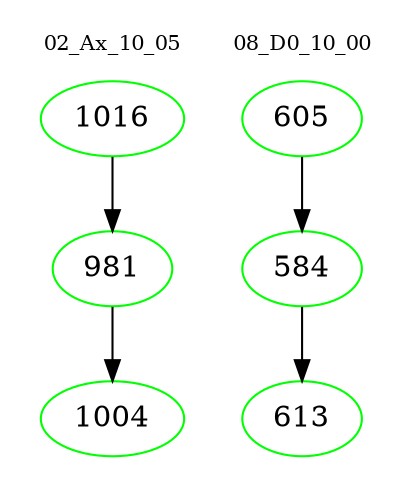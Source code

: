digraph{
subgraph cluster_0 {
color = white
label = "02_Ax_10_05";
fontsize=10;
T0_1016 [label="1016", color="green"]
T0_1016 -> T0_981 [color="black"]
T0_981 [label="981", color="green"]
T0_981 -> T0_1004 [color="black"]
T0_1004 [label="1004", color="green"]
}
subgraph cluster_1 {
color = white
label = "08_D0_10_00";
fontsize=10;
T1_605 [label="605", color="green"]
T1_605 -> T1_584 [color="black"]
T1_584 [label="584", color="green"]
T1_584 -> T1_613 [color="black"]
T1_613 [label="613", color="green"]
}
}
